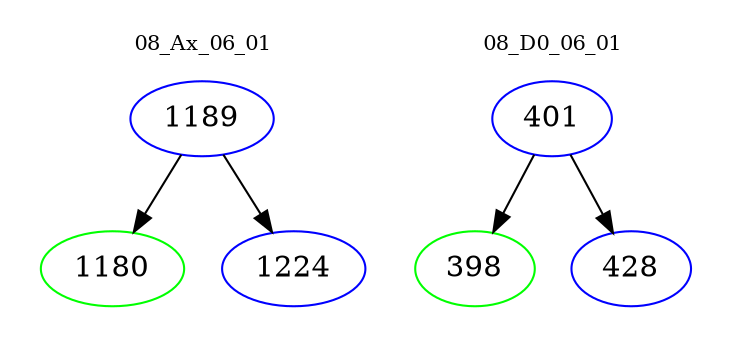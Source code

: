 digraph{
subgraph cluster_0 {
color = white
label = "08_Ax_06_01";
fontsize=10;
T0_1189 [label="1189", color="blue"]
T0_1189 -> T0_1180 [color="black"]
T0_1180 [label="1180", color="green"]
T0_1189 -> T0_1224 [color="black"]
T0_1224 [label="1224", color="blue"]
}
subgraph cluster_1 {
color = white
label = "08_D0_06_01";
fontsize=10;
T1_401 [label="401", color="blue"]
T1_401 -> T1_398 [color="black"]
T1_398 [label="398", color="green"]
T1_401 -> T1_428 [color="black"]
T1_428 [label="428", color="blue"]
}
}
